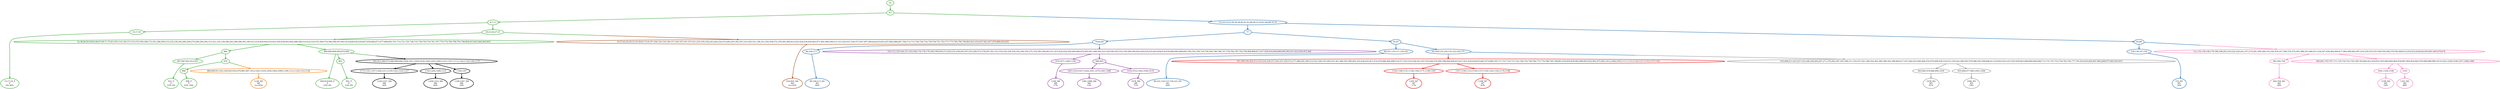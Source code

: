 digraph T {
	{
		rank=same
		61 [penwidth=3,colorscheme=set19,color=3,label="15;17;19_P\nP\n0% 66%"]
		56 [penwidth=3,colorscheme=set19,color=3,label="931_P\nP\n23% 0%"]
		53 [penwidth=3,colorscheme=set19,color=3,label="896_P\nP\n42% 34%"]
		51 [penwidth=3,colorscheme=set19,color=3,label="909;919;928_P\nP\n23% 0%"]
		49 [penwidth=3,colorscheme=set19,color=3,label="961_P\nP\n12% 0%"]
		45 [penwidth=3,colorscheme=set19,color=2,label="96;104;113_M1\nM1\n40%"]
		42 [penwidth=3,colorscheme=set19,color=2,label="89;101;110;117;136;143_M1\nM1\n26%"]
		39 [penwidth=3,colorscheme=set19,color=2,label="154_M1\nM1\n34%"]
		37 [penwidth=3,colorscheme=set19,color=8,label="692;704_M2\nM2\n28%"]
		34 [penwidth=3,colorscheme=set19,color=8,label="1108_M2\nM2\n24%"]
		32 [penwidth=3,colorscheme=set19,color=8,label="1103_M2\nM2\n48%"]
		29 [penwidth=3,colorscheme=set19,color=9,label="1039_M3\nM3\n81%"]
		27 [penwidth=3,colorscheme=set19,color=9,label="1006_M3\nM3\n19%"]
		26 [penwidth=3,colorscheme=set19,color=7,label="916;925_M4\nM4\n1e+02%"]
		25 [penwidth=3,colorscheme=set19,color=5,label="1126_M5\nM5\n1e+02%"]
		23 [penwidth=3,colorscheme=set19,color=4,label="1106_M6\nM6\n17%"]
		20 [penwidth=3,colorscheme=set19,color=4,label="1081;1086_M6\nM6\n12%"]
		18 [penwidth=3,colorscheme=set19,color=4,label="1078_M6\nM6\n71%"]
		16 [penwidth=3,colorscheme=set19,color=1,label="1205_M7\nM7\n17%"]
		14 [penwidth=3,colorscheme=set19,color=1,label="1188_M7\nM7\n83%"]
		12 [penwidth=3,colorscheme=set19,color=10,label="1226;1227_M8\nM8\n20%"]
		10 [penwidth=3,colorscheme=set19,color=10,label="1208;1214_M8\nM8\n60%"]
		8 [penwidth=3,colorscheme=set19,color=10,label="1199;1207_M8\nM8\n20%"]
	}
	65 [penwidth=3,colorscheme=set19,color=3,label="GL"]
	64 [penwidth=3,colorscheme=set19,color=3,label="0;1"]
	63 [penwidth=3,colorscheme=set19,color=3,label="4;7;11"]
	62 [penwidth=3,colorscheme=set19,color=3,label="15;17;19"]
	60 [penwidth=3,colorscheme=set19,color=3,label="18;23;26;27;31"]
	59 [penwidth=3,colorscheme=set19,color=3,label="32;38;46;56;59;62;66;67;69;71;75;83;105;114;130;137;153;155;160;168;172;181;206;209;215;235;239;244;266;269;279;289;294;304;315;321;332;339;346;362;368;386;391;395;413;419;428;429;433;441;454;458;463;482;488;508;516;522;532;551;569;574;584;589;597;601;614;628;634;639;647;656;666;671;677;686;693;701;714;721;725;728;733;738;750;755;761;767;770;774;784;789;793;796;804;815;823;844;845;853"]
	58 [penwidth=3,colorscheme=set19,color=3,label="860"]
	57 [penwidth=3,colorscheme=set19,color=3,label="867;897;901;912;931"]
	55 [penwidth=3,colorscheme=set19,color=3,label="874"]
	54 [penwidth=3,colorscheme=set19,color=3,label="896"]
	52 [penwidth=3,colorscheme=set19,color=3,label="866;894;899;909;919;928"]
	50 [penwidth=3,colorscheme=set19,color=3,label="961"]
	48 [penwidth=3,colorscheme=set19,color=2,label="77"]
	47 [penwidth=3,colorscheme=set19,color=2,label="79;82;90"]
	46 [penwidth=3,colorscheme=set19,color=2,label="96;104;113"]
	44 [penwidth=3,colorscheme=set19,color=2,label="81;87"]
	43 [penwidth=3,colorscheme=set19,color=2,label="89;101;110;117;136;143"]
	41 [penwidth=3,colorscheme=set19,color=2,label="85;88"]
	40 [penwidth=3,colorscheme=set19,color=2,label="126;138;147;154"]
	38 [penwidth=3,colorscheme=set19,color=8,label="681;692;704"]
	36 [penwidth=3,colorscheme=set19,color=8,label="685;691;703;707;711;720;724;743;759;769;783;802;812;819;831;835;840;849;864;876;887;904;954;963;976;990;998;999;1014;1022;1028;1036;1057;1066;1084"]
	35 [penwidth=3,colorscheme=set19,color=8,label="1091;1104;1108"]
	33 [penwidth=3,colorscheme=set19,color=8,label="1103"]
	31 [penwidth=3,colorscheme=set19,color=2,label="95;100;116;128;135;142;162;175"]
	30 [penwidth=3,colorscheme=set19,color=9,label="945;965;978;986;994;1039"]
	28 [penwidth=3,colorscheme=set19,color=9,label="955;964;977;985;1001;1006"]
	24 [penwidth=3,colorscheme=set19,color=4,label="979;1071;1082;1106"]
	22 [penwidth=3,colorscheme=set19,color=4,label="988;995"]
	21 [penwidth=3,colorscheme=set19,color=4,label="1003;1019;1027;1044;1051;1070;1081;1086"]
	19 [penwidth=3,colorscheme=set19,color=4,label="1018;1032;1042;1049;1078"]
	17 [penwidth=3,colorscheme=set19,color=1,label="1144;1148;1151;1158;1160;1171;1190;1205"]
	15 [penwidth=3,colorscheme=set19,color=1,label="1147;1149;1153;1156;1157;1159;1162;1165;1176;1188"]
	13 [penwidth=3,colorscheme=set19,color=10,label="1175;1181;1197;1204;1211;1218;1222;1226;1227"]
	11 [penwidth=3,colorscheme=set19,color=10,label="1194;1200;1208;1214"]
	9 [penwidth=3,colorscheme=set19,color=10,label="1199;1207"]
	7 [penwidth=3,colorscheme=set19,color=1,label="183;189;194;204;212;219;224;228;237;242;251;259;272;277;288;292;300;312;323;328;335;349;355;361;366;393;399;402;410;436;443;451;474;478;486;490;498;514;517;525;533;538;541;547;554;560;576;585;598;604;609;615;617;621;630;636;653;667;673;699;705;717;727;732;737;742;749;754;758;766;773;779;788;795;798;801;818;830;839;863;886;903;922;962;975;982;1013;1046;1055;1111;1115;1118;1127;1133;1137;1142"]
	6 [penwidth=3,colorscheme=set19,color=4,label="103;112;129;144;151;163;166;170;176;179;184;199;205;213;229;233;238;243;247;252;260;273;278;297;301;313;319;324;329;336;342;344;350;375;379;385;394;403;411;415;420;424;430;449;468;476;483;491;496;502;523;528;540;545;552;559;580;590;602;620;625;635;643;658;674;678;680;683;689;695;700;702;709;719;736;740;746;748;757;778;782;787;792;794;800;806;811;817;829;834;848;869;885;902;913;932;944;953;968"]
	5 [penwidth=3,colorscheme=set19,color=9,label="193;208;211;223;227;232;246;258;264;267;271;276;282;287;291;296;311;318;327;341;348;354;365;384;389;392;398;409;417;437;444;452;460;466;470;479;499;504;518;531;539;542;548;565;578;586;595;599;606;611;619;623;631;637;655;659;663;668;684;690;698;713;731;747;753;756;762;765;777;781;810;816;826;847;862;868;875;905;923;933"]
	4 [penwidth=3,colorscheme=set19,color=8,label="121;132;139;148;178;188;198;203;218;222;226;241;257;275;281;299;306;310;326;334;357;360;370;374;383;388;397;408;431;434;447;459;464;469;477;484;489;492;497;524;529;535;543;549;556;566;579;583;600;612;616;632;638;642;650;661;665;670;676"]
	3 [penwidth=3,colorscheme=set19,color=10,label="942;951;969;974;980;989;996;1004;1011;1020;1034;1045;1053;1063;1101;1107;1113;1128;1134;1146;1155"]
	2 [penwidth=3,colorscheme=set19,color=5,label="884;900;911;921;930;943;952;970;981;997;1012;1021;1035;1054;1064;1096;1109;1112;1120;1123;1126"]
	1 [penwidth=3,colorscheme=set19,color=7,label="35;37;42;45;50;53;55;58;65;72;91;97;106;120;124;146;157;182;187;191;197;221;225;230;236;245;249;254;270;285;293;303;307;314;320;331;338;351;356;358;372;376;381;400;412;422;426;439;456;462;471;481;494;506;511;515;520;527;536;557;567;587;596;624;633;651;657;682;688;697;708;712;715;726;729;734;739;744;751;763;771;775;785;790;799;803;821;832;837;841;857;870;889;916;925"]
	0 [penwidth=3,colorscheme=set19,color=2,label="3;5;10;14;25;30;34;36;40;41;43;48;49;52;54;61;64;68;70;74"]
	65 -> 64 [penwidth=3,colorscheme=set19,color=3]
	64 -> 63 [penwidth=3,colorscheme=set19,color=3]
	64 -> 0 [penwidth=3,colorscheme=set19,color="3;0.5:2"]
	63 -> 62 [penwidth=3,colorscheme=set19,color=3]
	63 -> 60 [penwidth=3,colorscheme=set19,color=3]
	62 -> 61 [penwidth=3,colorscheme=set19,color=3]
	60 -> 59 [penwidth=3,colorscheme=set19,color=3]
	60 -> 1 [penwidth=3,colorscheme=set19,color="3;0.5:7"]
	59 -> 58 [penwidth=3,colorscheme=set19,color=3]
	59 -> 52 [penwidth=3,colorscheme=set19,color=3]
	58 -> 55 [penwidth=3,colorscheme=set19,color=3]
	58 -> 57 [penwidth=3,colorscheme=set19,color=3]
	57 -> 56 [penwidth=3,colorscheme=set19,color=3]
	55 -> 54 [penwidth=3,colorscheme=set19,color=3]
	55 -> 2 [penwidth=3,colorscheme=set19,color="3;0.5:5"]
	54 -> 53 [penwidth=3,colorscheme=set19,color=3]
	52 -> 51 [penwidth=3,colorscheme=set19,color=3]
	52 -> 50 [penwidth=3,colorscheme=set19,color=3]
	52 -> 3 [penwidth=3,colorscheme=set19,color="3;0.5:10"]
	50 -> 49 [penwidth=3,colorscheme=set19,color=3]
	48 -> 44 [penwidth=3,colorscheme=set19,color=2]
	48 -> 47 [penwidth=3,colorscheme=set19,color=2]
	47 -> 46 [penwidth=3,colorscheme=set19,color=2]
	47 -> 6 [penwidth=3,colorscheme=set19,color="2;0.5:4"]
	46 -> 45 [penwidth=3,colorscheme=set19,color=2]
	44 -> 43 [penwidth=3,colorscheme=set19,color=2]
	44 -> 31 [penwidth=3,colorscheme=set19,color=2]
	43 -> 42 [penwidth=3,colorscheme=set19,color=2]
	41 -> 40 [penwidth=3,colorscheme=set19,color=2]
	41 -> 4 [penwidth=3,colorscheme=set19,color="2;0.5:8"]
	40 -> 39 [penwidth=3,colorscheme=set19,color=2]
	38 -> 37 [penwidth=3,colorscheme=set19,color=8]
	36 -> 33 [penwidth=3,colorscheme=set19,color=8]
	36 -> 35 [penwidth=3,colorscheme=set19,color=8]
	35 -> 34 [penwidth=3,colorscheme=set19,color=8]
	33 -> 32 [penwidth=3,colorscheme=set19,color=8]
	31 -> 7 [penwidth=3,colorscheme=set19,color="2;0.5:1"]
	31 -> 5 [penwidth=3,colorscheme=set19,color="2;0.5:9"]
	30 -> 29 [penwidth=3,colorscheme=set19,color=9]
	28 -> 27 [penwidth=3,colorscheme=set19,color=9]
	24 -> 23 [penwidth=3,colorscheme=set19,color=4]
	22 -> 19 [penwidth=3,colorscheme=set19,color=4]
	22 -> 21 [penwidth=3,colorscheme=set19,color=4]
	21 -> 20 [penwidth=3,colorscheme=set19,color=4]
	19 -> 18 [penwidth=3,colorscheme=set19,color=4]
	17 -> 16 [penwidth=3,colorscheme=set19,color=1]
	15 -> 14 [penwidth=3,colorscheme=set19,color=1]
	13 -> 12 [penwidth=3,colorscheme=set19,color=10]
	11 -> 10 [penwidth=3,colorscheme=set19,color=10]
	9 -> 8 [penwidth=3,colorscheme=set19,color=10]
	7 -> 17 [penwidth=3,colorscheme=set19,color=1]
	7 -> 15 [penwidth=3,colorscheme=set19,color=1]
	6 -> 24 [penwidth=3,colorscheme=set19,color=4]
	6 -> 22 [penwidth=3,colorscheme=set19,color=4]
	5 -> 30 [penwidth=3,colorscheme=set19,color=9]
	5 -> 28 [penwidth=3,colorscheme=set19,color=9]
	4 -> 38 [penwidth=3,colorscheme=set19,color=8]
	4 -> 36 [penwidth=3,colorscheme=set19,color=8]
	3 -> 13 [penwidth=3,colorscheme=set19,color=10]
	3 -> 11 [penwidth=3,colorscheme=set19,color=10]
	3 -> 9 [penwidth=3,colorscheme=set19,color=10]
	2 -> 25 [penwidth=3,colorscheme=set19,color=5]
	1 -> 26 [penwidth=3,colorscheme=set19,color=7]
	0 -> 48 [penwidth=3,colorscheme=set19,color=2]
	0 -> 41 [penwidth=3,colorscheme=set19,color=2]
}
